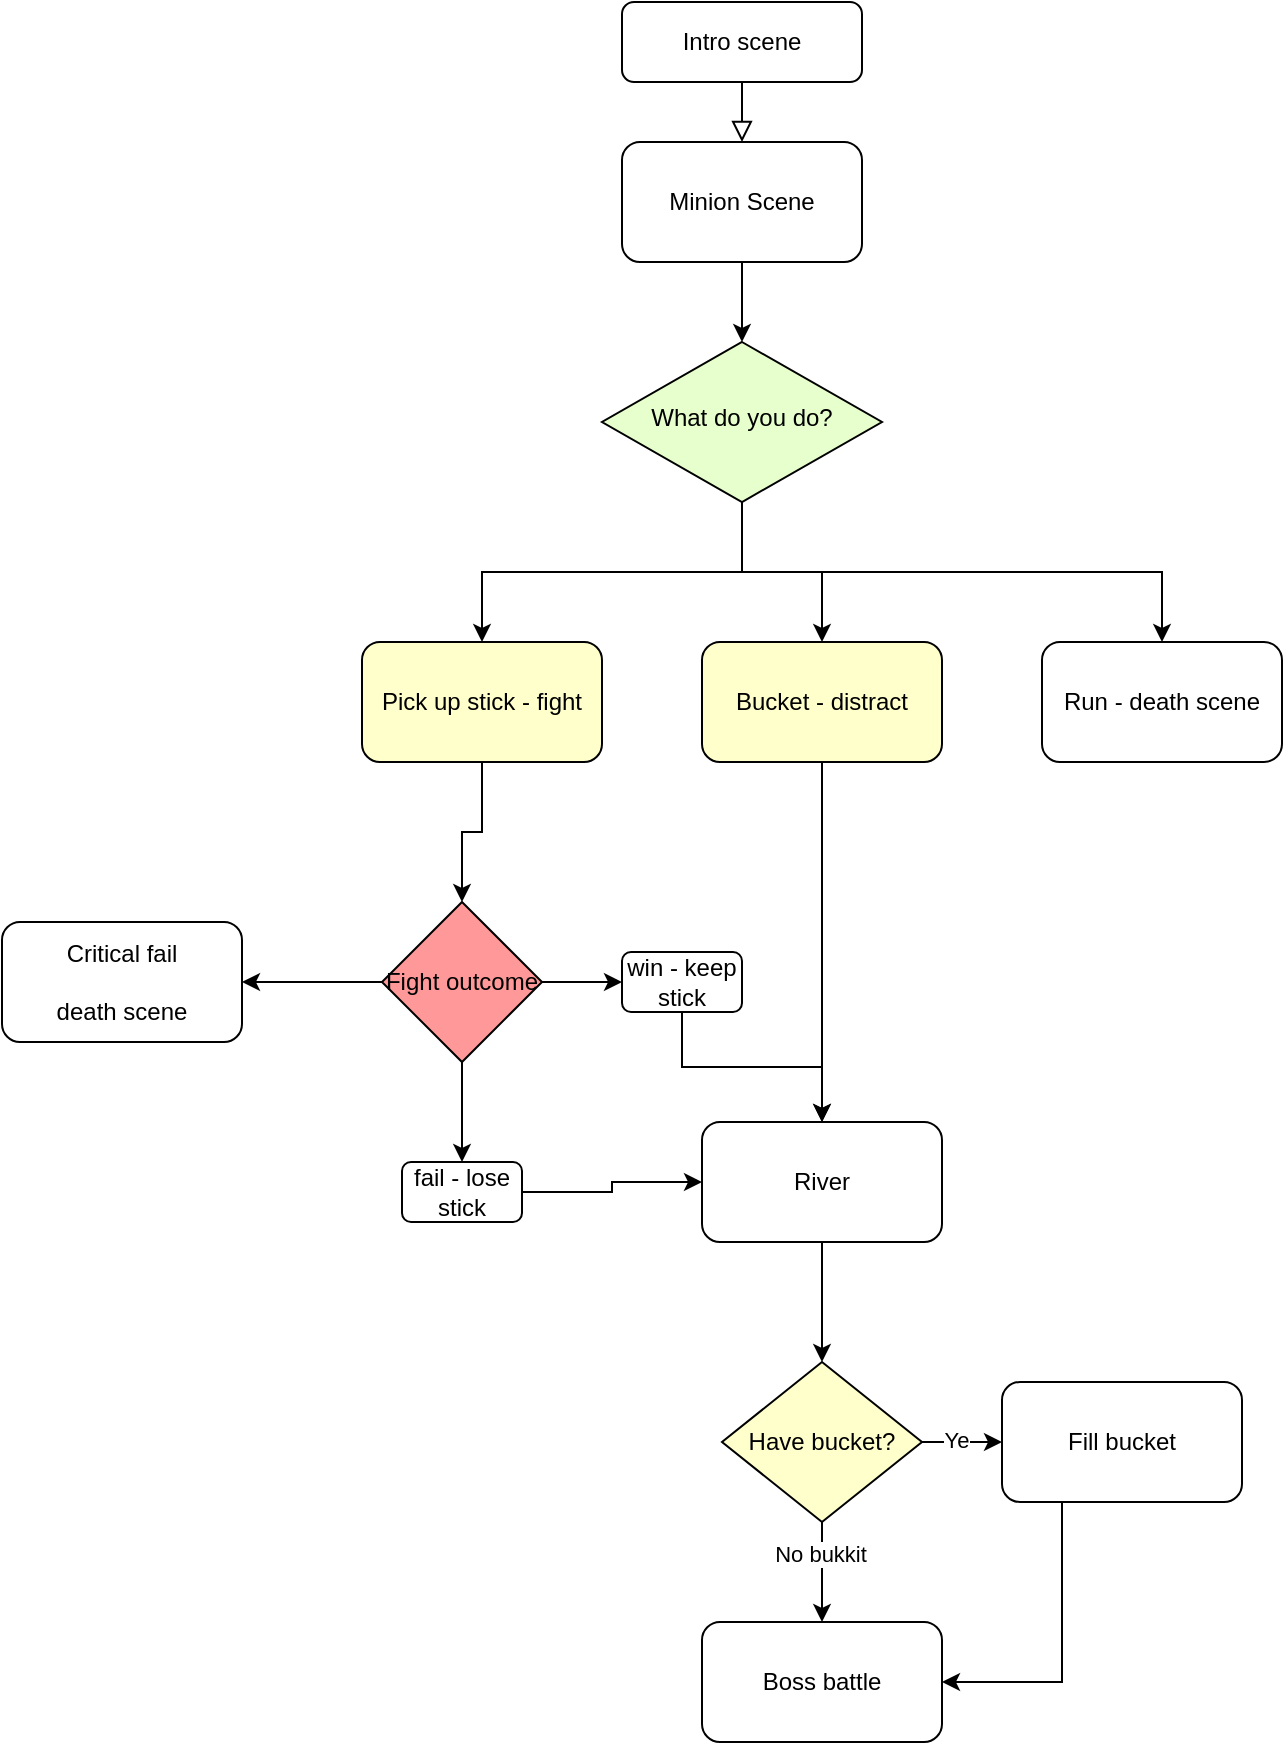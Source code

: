 <mxfile version="20.2.3" type="github">
  <diagram id="C5RBs43oDa-KdzZeNtuy" name="Page-1">
    <mxGraphModel dx="1611" dy="780" grid="1" gridSize="10" guides="1" tooltips="1" connect="1" arrows="1" fold="1" page="1" pageScale="1" pageWidth="827" pageHeight="1169" math="0" shadow="0">
      <root>
        <mxCell id="WIyWlLk6GJQsqaUBKTNV-0" />
        <mxCell id="WIyWlLk6GJQsqaUBKTNV-1" parent="WIyWlLk6GJQsqaUBKTNV-0" />
        <mxCell id="WIyWlLk6GJQsqaUBKTNV-2" value="" style="rounded=0;html=1;jettySize=auto;orthogonalLoop=1;fontSize=11;endArrow=block;endFill=0;endSize=8;strokeWidth=1;shadow=0;labelBackgroundColor=none;edgeStyle=orthogonalEdgeStyle;entryX=0.5;entryY=0;entryDx=0;entryDy=0;" parent="WIyWlLk6GJQsqaUBKTNV-1" source="WIyWlLk6GJQsqaUBKTNV-3" target="8OiWbYAqvHc_Kzdz7rOm-0" edge="1">
          <mxGeometry relative="1" as="geometry" />
        </mxCell>
        <mxCell id="WIyWlLk6GJQsqaUBKTNV-3" value="Intro scene" style="rounded=1;whiteSpace=wrap;html=1;fontSize=12;glass=0;strokeWidth=1;shadow=0;" parent="WIyWlLk6GJQsqaUBKTNV-1" vertex="1">
          <mxGeometry x="300" y="50" width="120" height="40" as="geometry" />
        </mxCell>
        <mxCell id="8OiWbYAqvHc_Kzdz7rOm-5" style="edgeStyle=orthogonalEdgeStyle;rounded=0;orthogonalLoop=1;jettySize=auto;html=1;entryX=0.5;entryY=0;entryDx=0;entryDy=0;" parent="WIyWlLk6GJQsqaUBKTNV-1" source="WIyWlLk6GJQsqaUBKTNV-6" target="8OiWbYAqvHc_Kzdz7rOm-2" edge="1">
          <mxGeometry relative="1" as="geometry" />
        </mxCell>
        <mxCell id="8OiWbYAqvHc_Kzdz7rOm-6" style="edgeStyle=orthogonalEdgeStyle;rounded=0;orthogonalLoop=1;jettySize=auto;html=1;" parent="WIyWlLk6GJQsqaUBKTNV-1" source="WIyWlLk6GJQsqaUBKTNV-6" target="8OiWbYAqvHc_Kzdz7rOm-3" edge="1">
          <mxGeometry relative="1" as="geometry" />
        </mxCell>
        <mxCell id="8OiWbYAqvHc_Kzdz7rOm-7" style="edgeStyle=orthogonalEdgeStyle;rounded=0;orthogonalLoop=1;jettySize=auto;html=1;exitX=0.5;exitY=1;exitDx=0;exitDy=0;" parent="WIyWlLk6GJQsqaUBKTNV-1" source="WIyWlLk6GJQsqaUBKTNV-6" target="8OiWbYAqvHc_Kzdz7rOm-4" edge="1">
          <mxGeometry relative="1" as="geometry" />
        </mxCell>
        <mxCell id="WIyWlLk6GJQsqaUBKTNV-6" value="What do you do?" style="rhombus;whiteSpace=wrap;html=1;shadow=0;fontFamily=Helvetica;fontSize=12;align=center;strokeWidth=1;spacing=6;spacingTop=-4;fillColor=#E6FFCC;" parent="WIyWlLk6GJQsqaUBKTNV-1" vertex="1">
          <mxGeometry x="290" y="220" width="140" height="80" as="geometry" />
        </mxCell>
        <mxCell id="8OiWbYAqvHc_Kzdz7rOm-1" style="edgeStyle=orthogonalEdgeStyle;rounded=0;orthogonalLoop=1;jettySize=auto;html=1;" parent="WIyWlLk6GJQsqaUBKTNV-1" source="8OiWbYAqvHc_Kzdz7rOm-0" target="WIyWlLk6GJQsqaUBKTNV-6" edge="1">
          <mxGeometry relative="1" as="geometry" />
        </mxCell>
        <mxCell id="8OiWbYAqvHc_Kzdz7rOm-0" value="Minion Scene" style="rounded=1;whiteSpace=wrap;html=1;" parent="WIyWlLk6GJQsqaUBKTNV-1" vertex="1">
          <mxGeometry x="300" y="120" width="120" height="60" as="geometry" />
        </mxCell>
        <mxCell id="8OiWbYAqvHc_Kzdz7rOm-14" style="edgeStyle=orthogonalEdgeStyle;rounded=0;orthogonalLoop=1;jettySize=auto;html=1;entryX=0.5;entryY=0;entryDx=0;entryDy=0;" parent="WIyWlLk6GJQsqaUBKTNV-1" source="8OiWbYAqvHc_Kzdz7rOm-2" target="8OiWbYAqvHc_Kzdz7rOm-12" edge="1">
          <mxGeometry relative="1" as="geometry" />
        </mxCell>
        <mxCell id="8OiWbYAqvHc_Kzdz7rOm-2" value="Pick up stick - fight" style="rounded=1;whiteSpace=wrap;html=1;fillColor=#FFFFCC;" parent="WIyWlLk6GJQsqaUBKTNV-1" vertex="1">
          <mxGeometry x="170" y="370" width="120" height="60" as="geometry" />
        </mxCell>
        <mxCell id="8OiWbYAqvHc_Kzdz7rOm-9" style="edgeStyle=orthogonalEdgeStyle;rounded=0;orthogonalLoop=1;jettySize=auto;html=1;entryX=0.5;entryY=0;entryDx=0;entryDy=0;" parent="WIyWlLk6GJQsqaUBKTNV-1" source="8OiWbYAqvHc_Kzdz7rOm-3" target="8OiWbYAqvHc_Kzdz7rOm-23" edge="1">
          <mxGeometry relative="1" as="geometry" />
        </mxCell>
        <mxCell id="8OiWbYAqvHc_Kzdz7rOm-3" value="Bucket - distract" style="rounded=1;whiteSpace=wrap;html=1;fillColor=#FFFFCC;" parent="WIyWlLk6GJQsqaUBKTNV-1" vertex="1">
          <mxGeometry x="340" y="370" width="120" height="60" as="geometry" />
        </mxCell>
        <mxCell id="8OiWbYAqvHc_Kzdz7rOm-4" value="Run - death scene" style="rounded=1;whiteSpace=wrap;html=1;" parent="WIyWlLk6GJQsqaUBKTNV-1" vertex="1">
          <mxGeometry x="510" y="370" width="120" height="60" as="geometry" />
        </mxCell>
        <mxCell id="8OiWbYAqvHc_Kzdz7rOm-8" value="Boss battle" style="rounded=1;whiteSpace=wrap;html=1;" parent="WIyWlLk6GJQsqaUBKTNV-1" vertex="1">
          <mxGeometry x="340" y="860" width="120" height="60" as="geometry" />
        </mxCell>
        <mxCell id="8OiWbYAqvHc_Kzdz7rOm-15" style="edgeStyle=orthogonalEdgeStyle;rounded=0;orthogonalLoop=1;jettySize=auto;html=1;entryX=1;entryY=0.5;entryDx=0;entryDy=0;" parent="WIyWlLk6GJQsqaUBKTNV-1" source="8OiWbYAqvHc_Kzdz7rOm-12" target="8OiWbYAqvHc_Kzdz7rOm-13" edge="1">
          <mxGeometry relative="1" as="geometry" />
        </mxCell>
        <mxCell id="8OiWbYAqvHc_Kzdz7rOm-19" value="" style="edgeStyle=orthogonalEdgeStyle;rounded=0;orthogonalLoop=1;jettySize=auto;html=1;" parent="WIyWlLk6GJQsqaUBKTNV-1" source="8OiWbYAqvHc_Kzdz7rOm-12" target="8OiWbYAqvHc_Kzdz7rOm-18" edge="1">
          <mxGeometry relative="1" as="geometry" />
        </mxCell>
        <mxCell id="8OiWbYAqvHc_Kzdz7rOm-21" style="edgeStyle=orthogonalEdgeStyle;rounded=0;orthogonalLoop=1;jettySize=auto;html=1;entryX=0.5;entryY=0;entryDx=0;entryDy=0;" parent="WIyWlLk6GJQsqaUBKTNV-1" source="8OiWbYAqvHc_Kzdz7rOm-12" target="8OiWbYAqvHc_Kzdz7rOm-17" edge="1">
          <mxGeometry relative="1" as="geometry" />
        </mxCell>
        <mxCell id="8OiWbYAqvHc_Kzdz7rOm-12" value="Fight outcome" style="rhombus;whiteSpace=wrap;html=1;fillColor=#FF9999;" parent="WIyWlLk6GJQsqaUBKTNV-1" vertex="1">
          <mxGeometry x="180" y="500" width="80" height="80" as="geometry" />
        </mxCell>
        <mxCell id="8OiWbYAqvHc_Kzdz7rOm-13" value="&lt;div&gt;Critical fail&lt;/div&gt;&lt;div&gt;&lt;br&gt;&lt;/div&gt;death scene" style="rounded=1;whiteSpace=wrap;html=1;" parent="WIyWlLk6GJQsqaUBKTNV-1" vertex="1">
          <mxGeometry x="-10" y="510" width="120" height="60" as="geometry" />
        </mxCell>
        <mxCell id="8OiWbYAqvHc_Kzdz7rOm-22" style="edgeStyle=orthogonalEdgeStyle;rounded=0;orthogonalLoop=1;jettySize=auto;html=1;entryX=0;entryY=0.5;entryDx=0;entryDy=0;" parent="WIyWlLk6GJQsqaUBKTNV-1" source="8OiWbYAqvHc_Kzdz7rOm-17" target="8OiWbYAqvHc_Kzdz7rOm-23" edge="1">
          <mxGeometry relative="1" as="geometry" />
        </mxCell>
        <mxCell id="8OiWbYAqvHc_Kzdz7rOm-17" value="fail - lose stick" style="rounded=1;whiteSpace=wrap;html=1;" parent="WIyWlLk6GJQsqaUBKTNV-1" vertex="1">
          <mxGeometry x="190" y="630" width="60" height="30" as="geometry" />
        </mxCell>
        <mxCell id="8OiWbYAqvHc_Kzdz7rOm-20" style="edgeStyle=orthogonalEdgeStyle;rounded=0;orthogonalLoop=1;jettySize=auto;html=1;entryX=0.5;entryY=0;entryDx=0;entryDy=0;" parent="WIyWlLk6GJQsqaUBKTNV-1" source="8OiWbYAqvHc_Kzdz7rOm-18" target="8OiWbYAqvHc_Kzdz7rOm-23" edge="1">
          <mxGeometry relative="1" as="geometry" />
        </mxCell>
        <mxCell id="8OiWbYAqvHc_Kzdz7rOm-18" value="win - keep stick" style="rounded=1;whiteSpace=wrap;html=1;" parent="WIyWlLk6GJQsqaUBKTNV-1" vertex="1">
          <mxGeometry x="300" y="525" width="60" height="30" as="geometry" />
        </mxCell>
        <mxCell id="8OiWbYAqvHc_Kzdz7rOm-26" style="edgeStyle=orthogonalEdgeStyle;rounded=0;orthogonalLoop=1;jettySize=auto;html=1;" parent="WIyWlLk6GJQsqaUBKTNV-1" source="8OiWbYAqvHc_Kzdz7rOm-23" target="8OiWbYAqvHc_Kzdz7rOm-24" edge="1">
          <mxGeometry relative="1" as="geometry" />
        </mxCell>
        <mxCell id="8OiWbYAqvHc_Kzdz7rOm-23" value="River" style="rounded=1;whiteSpace=wrap;html=1;" parent="WIyWlLk6GJQsqaUBKTNV-1" vertex="1">
          <mxGeometry x="340" y="610" width="120" height="60" as="geometry" />
        </mxCell>
        <mxCell id="8OiWbYAqvHc_Kzdz7rOm-27" style="edgeStyle=orthogonalEdgeStyle;rounded=0;orthogonalLoop=1;jettySize=auto;html=1;entryX=0;entryY=0.5;entryDx=0;entryDy=0;" parent="WIyWlLk6GJQsqaUBKTNV-1" source="8OiWbYAqvHc_Kzdz7rOm-24" target="8OiWbYAqvHc_Kzdz7rOm-25" edge="1">
          <mxGeometry relative="1" as="geometry" />
        </mxCell>
        <mxCell id="8OiWbYAqvHc_Kzdz7rOm-29" value="Ye" style="edgeLabel;html=1;align=center;verticalAlign=middle;resizable=0;points=[];" parent="8OiWbYAqvHc_Kzdz7rOm-27" vertex="1" connectable="0">
          <mxGeometry x="-0.183" y="1" relative="1" as="geometry">
            <mxPoint as="offset" />
          </mxGeometry>
        </mxCell>
        <mxCell id="8OiWbYAqvHc_Kzdz7rOm-28" style="edgeStyle=orthogonalEdgeStyle;rounded=0;orthogonalLoop=1;jettySize=auto;html=1;entryX=0.5;entryY=0;entryDx=0;entryDy=0;" parent="WIyWlLk6GJQsqaUBKTNV-1" source="8OiWbYAqvHc_Kzdz7rOm-24" target="8OiWbYAqvHc_Kzdz7rOm-8" edge="1">
          <mxGeometry relative="1" as="geometry" />
        </mxCell>
        <mxCell id="8OiWbYAqvHc_Kzdz7rOm-30" value="No bukkit" style="edgeLabel;html=1;align=center;verticalAlign=middle;resizable=0;points=[];" parent="8OiWbYAqvHc_Kzdz7rOm-28" vertex="1" connectable="0">
          <mxGeometry x="-0.36" y="-1" relative="1" as="geometry">
            <mxPoint as="offset" />
          </mxGeometry>
        </mxCell>
        <mxCell id="8OiWbYAqvHc_Kzdz7rOm-24" value="Have bucket?" style="rhombus;whiteSpace=wrap;html=1;fillColor=#FFFFCC;" parent="WIyWlLk6GJQsqaUBKTNV-1" vertex="1">
          <mxGeometry x="350" y="730" width="100" height="80" as="geometry" />
        </mxCell>
        <mxCell id="8OiWbYAqvHc_Kzdz7rOm-31" style="edgeStyle=orthogonalEdgeStyle;rounded=0;orthogonalLoop=1;jettySize=auto;html=1;entryX=1;entryY=0.5;entryDx=0;entryDy=0;exitX=0.25;exitY=1;exitDx=0;exitDy=0;" parent="WIyWlLk6GJQsqaUBKTNV-1" source="8OiWbYAqvHc_Kzdz7rOm-25" target="8OiWbYAqvHc_Kzdz7rOm-8" edge="1">
          <mxGeometry relative="1" as="geometry" />
        </mxCell>
        <mxCell id="8OiWbYAqvHc_Kzdz7rOm-25" value="Fill bucket" style="rounded=1;whiteSpace=wrap;html=1;" parent="WIyWlLk6GJQsqaUBKTNV-1" vertex="1">
          <mxGeometry x="490" y="740" width="120" height="60" as="geometry" />
        </mxCell>
      </root>
    </mxGraphModel>
  </diagram>
</mxfile>
